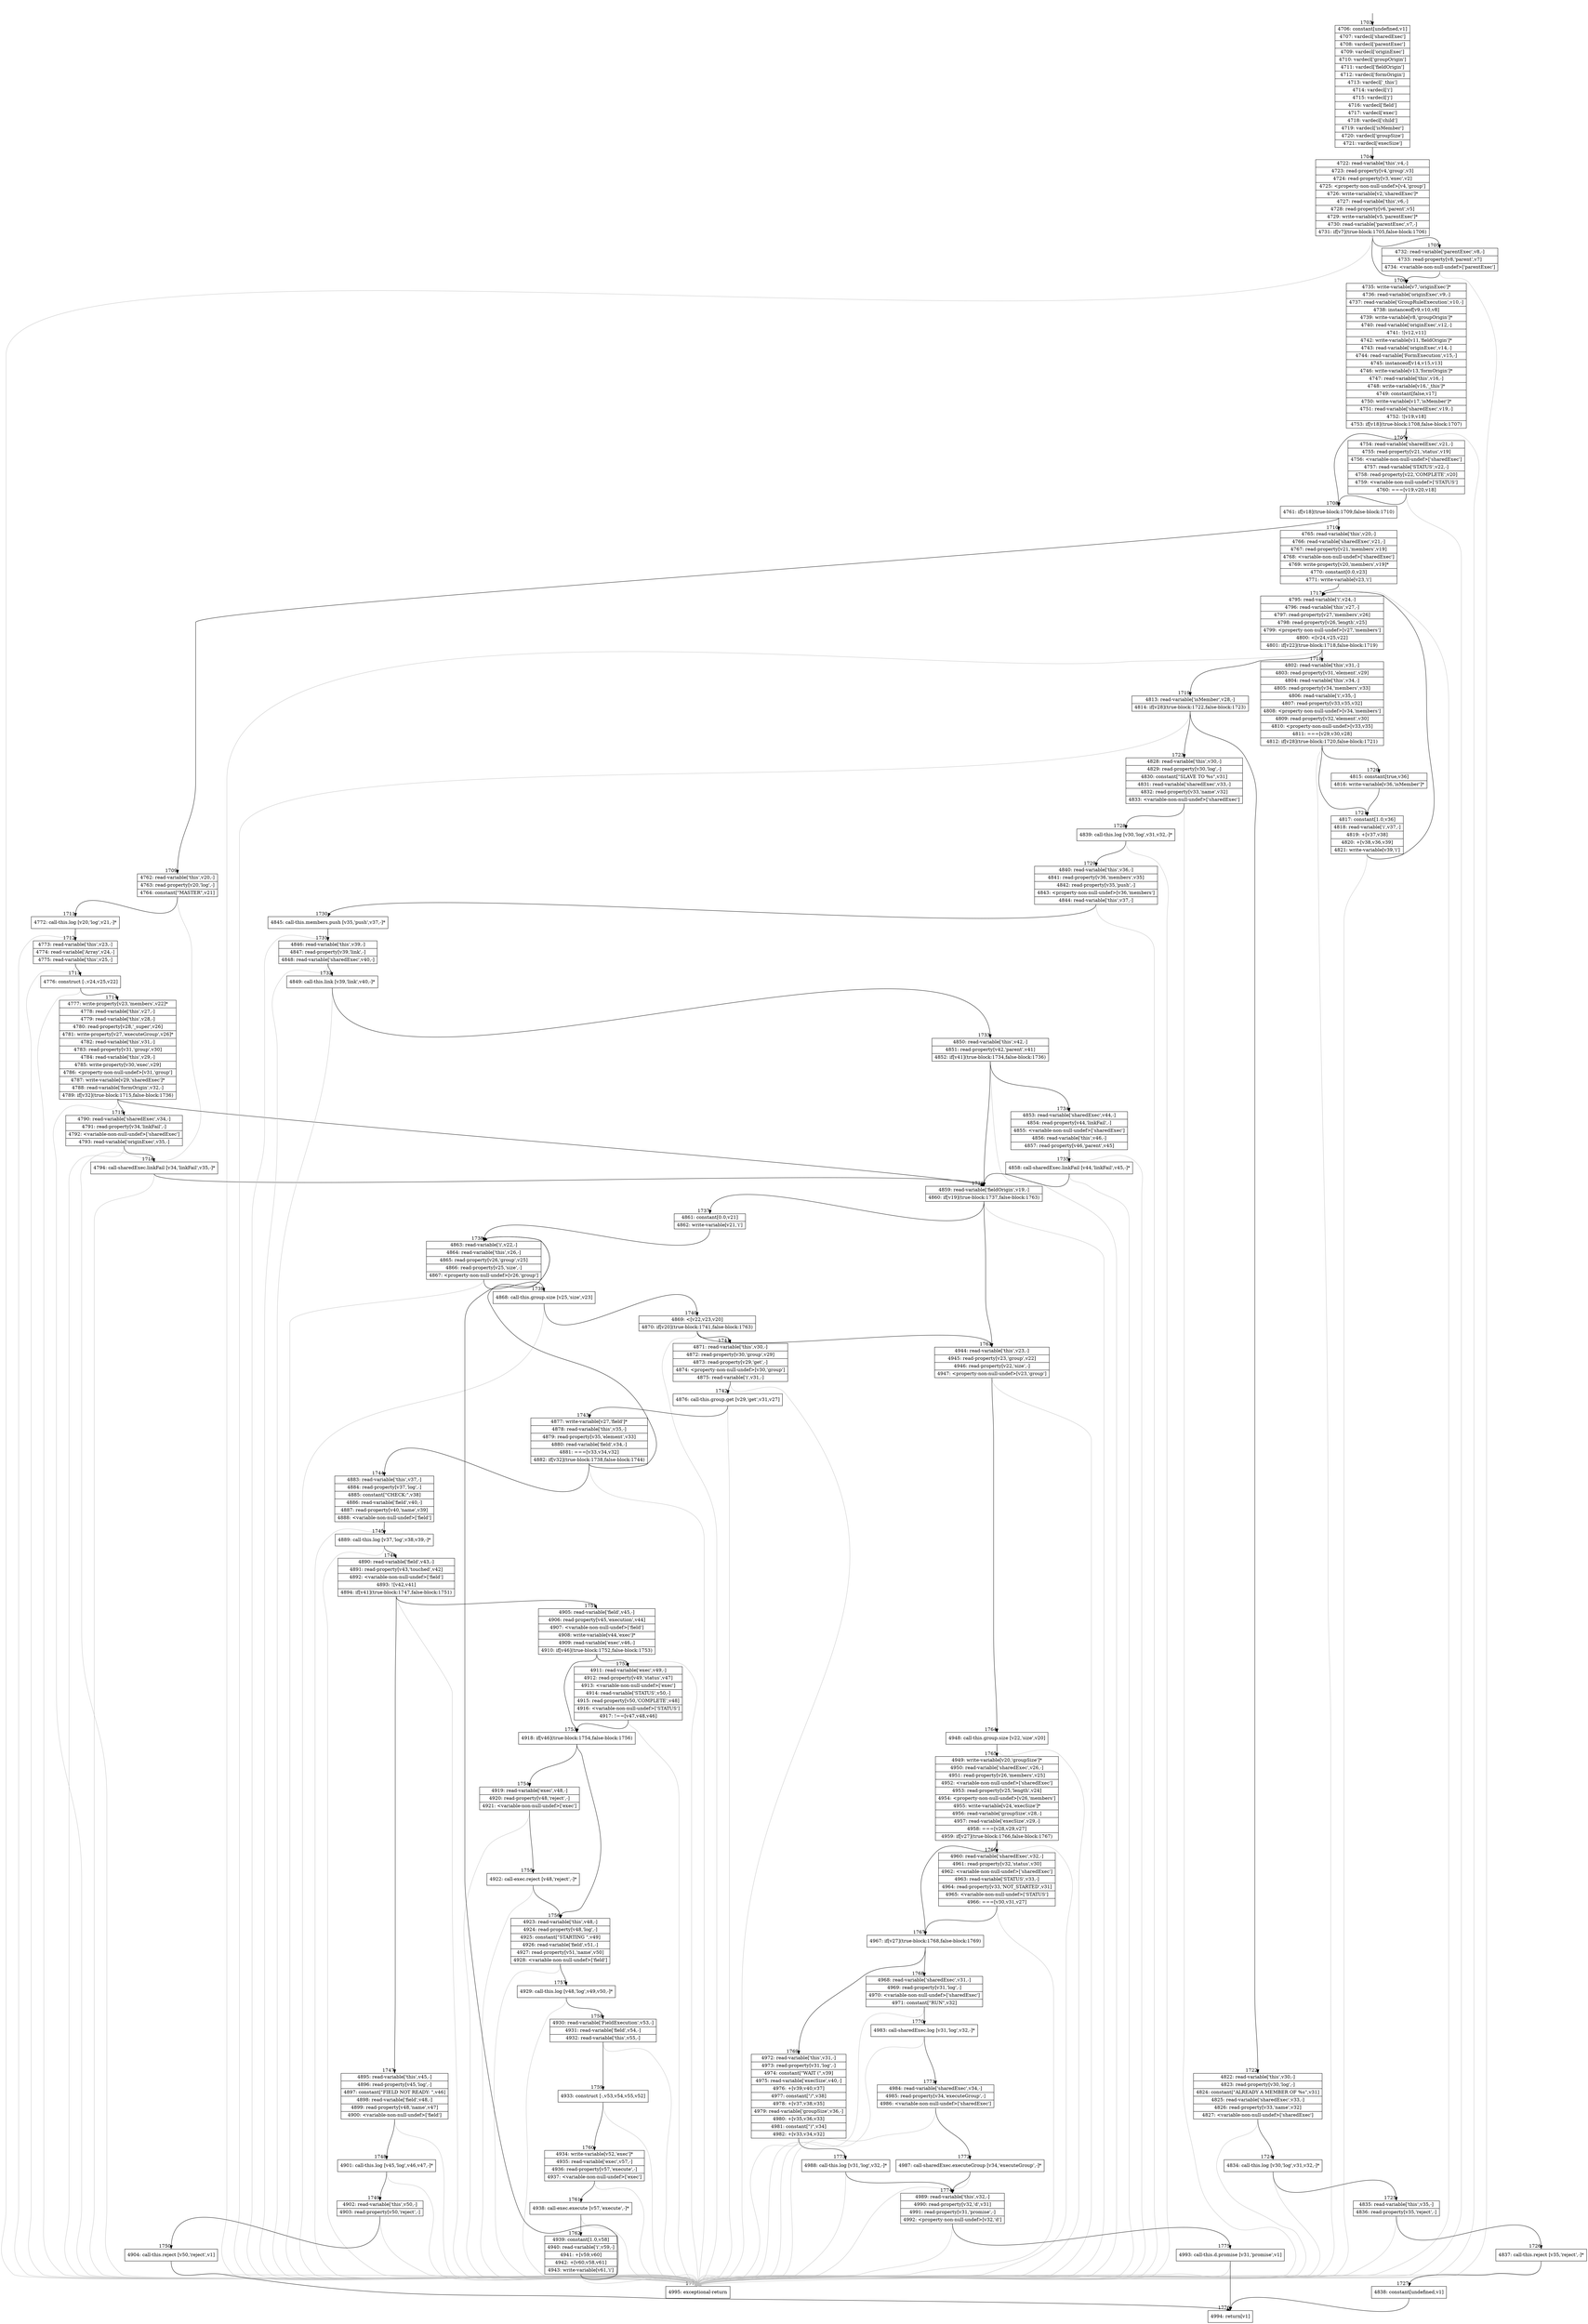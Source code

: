 digraph {
rankdir="TD"
BB_entry154[shape=none,label=""];
BB_entry154 -> BB1703 [tailport=s, headport=n, headlabel="    1703"]
BB1703 [shape=record label="{4706: constant[undefined,v1]|4707: vardecl['sharedExec']|4708: vardecl['parentExec']|4709: vardecl['originExec']|4710: vardecl['groupOrigin']|4711: vardecl['fieldOrigin']|4712: vardecl['formOrigin']|4713: vardecl['_this']|4714: vardecl['i']|4715: vardecl['j']|4716: vardecl['field']|4717: vardecl['exec']|4718: vardecl['child']|4719: vardecl['isMember']|4720: vardecl['groupSize']|4721: vardecl['execSize']}" ] 
BB1703 -> BB1704 [tailport=s, headport=n, headlabel="      1704"]
BB1704 [shape=record label="{4722: read-variable['this',v4,-]|4723: read-property[v4,'group',v3]|4724: read-property[v3,'exec',v2]|4725: \<property-non-null-undef\>[v4,'group']|4726: write-variable[v2,'sharedExec']*|4727: read-variable['this',v6,-]|4728: read-property[v6,'parent',v5]|4729: write-variable[v5,'parentExec']*|4730: read-variable['parentExec',v7,-]|4731: if[v7](true-block:1705,false-block:1706)}" ] 
BB1704 -> BB1706 [tailport=s, headport=n, headlabel="      1706"]
BB1704 -> BB1705 [tailport=s, headport=n, headlabel="      1705"]
BB1704 -> BB1777 [tailport=s, headport=n, color=gray, headlabel="      1777"]
BB1705 [shape=record label="{4732: read-variable['parentExec',v8,-]|4733: read-property[v8,'parent',v7]|4734: \<variable-non-null-undef\>['parentExec']}" ] 
BB1705 -> BB1706 [tailport=s, headport=n]
BB1705 -> BB1777 [tailport=s, headport=n, color=gray]
BB1706 [shape=record label="{4735: write-variable[v7,'originExec']*|4736: read-variable['originExec',v9,-]|4737: read-variable['GroupRuleExecution',v10,-]|4738: instanceof[v9,v10,v8]|4739: write-variable[v8,'groupOrigin']*|4740: read-variable['originExec',v12,-]|4741: ![v12,v11]|4742: write-variable[v11,'fieldOrigin']*|4743: read-variable['originExec',v14,-]|4744: read-variable['FormExecution',v15,-]|4745: instanceof[v14,v15,v13]|4746: write-variable[v13,'formOrigin']*|4747: read-variable['this',v16,-]|4748: write-variable[v16,'_this']*|4749: constant[false,v17]|4750: write-variable[v17,'isMember']*|4751: read-variable['sharedExec',v19,-]|4752: ![v19,v18]|4753: if[v18](true-block:1708,false-block:1707)}" ] 
BB1706 -> BB1708 [tailport=s, headport=n, headlabel="      1708"]
BB1706 -> BB1707 [tailport=s, headport=n, headlabel="      1707"]
BB1706 -> BB1777 [tailport=s, headport=n, color=gray]
BB1707 [shape=record label="{4754: read-variable['sharedExec',v21,-]|4755: read-property[v21,'status',v19]|4756: \<variable-non-null-undef\>['sharedExec']|4757: read-variable['STATUS',v22,-]|4758: read-property[v22,'COMPLETE',v20]|4759: \<variable-non-null-undef\>['STATUS']|4760: ===[v19,v20,v18]}" ] 
BB1707 -> BB1708 [tailport=s, headport=n]
BB1707 -> BB1777 [tailport=s, headport=n, color=gray]
BB1708 [shape=record label="{4761: if[v18](true-block:1709,false-block:1710)}" ] 
BB1708 -> BB1709 [tailport=s, headport=n, headlabel="      1709"]
BB1708 -> BB1710 [tailport=s, headport=n, headlabel="      1710"]
BB1709 [shape=record label="{4762: read-variable['this',v20,-]|4763: read-property[v20,'log',-]|4764: constant[\"MASTER\",v21]}" ] 
BB1709 -> BB1711 [tailport=s, headport=n, headlabel="      1711"]
BB1709 -> BB1777 [tailport=s, headport=n, color=gray]
BB1710 [shape=record label="{4765: read-variable['this',v20,-]|4766: read-variable['sharedExec',v21,-]|4767: read-property[v21,'members',v19]|4768: \<variable-non-null-undef\>['sharedExec']|4769: write-property[v20,'members',v19]*|4770: constant[0.0,v23]|4771: write-variable[v23,'i']}" ] 
BB1710 -> BB1717 [tailport=s, headport=n, headlabel="      1717"]
BB1710 -> BB1777 [tailport=s, headport=n, color=gray]
BB1711 [shape=record label="{4772: call-this.log [v20,'log',v21,-]*}" ] 
BB1711 -> BB1712 [tailport=s, headport=n, headlabel="      1712"]
BB1711 -> BB1777 [tailport=s, headport=n, color=gray]
BB1712 [shape=record label="{4773: read-variable['this',v23,-]|4774: read-variable['Array',v24,-]|4775: read-variable['this',v25,-]}" ] 
BB1712 -> BB1713 [tailport=s, headport=n, headlabel="      1713"]
BB1712 -> BB1777 [tailport=s, headport=n, color=gray]
BB1713 [shape=record label="{4776: construct [-,v24,v25,v22]}" ] 
BB1713 -> BB1714 [tailport=s, headport=n, headlabel="      1714"]
BB1713 -> BB1777 [tailport=s, headport=n, color=gray]
BB1714 [shape=record label="{4777: write-property[v23,'members',v22]*|4778: read-variable['this',v27,-]|4779: read-variable['this',v28,-]|4780: read-property[v28,'_super',v26]|4781: write-property[v27,'executeGroup',v26]*|4782: read-variable['this',v31,-]|4783: read-property[v31,'group',v30]|4784: read-variable['this',v29,-]|4785: write-property[v30,'exec',v29]|4786: \<property-non-null-undef\>[v31,'group']|4787: write-variable[v29,'sharedExec']*|4788: read-variable['formOrigin',v32,-]|4789: if[v32](true-block:1715,false-block:1736)}" ] 
BB1714 -> BB1715 [tailport=s, headport=n, headlabel="      1715"]
BB1714 -> BB1736 [tailport=s, headport=n, headlabel="      1736"]
BB1714 -> BB1777 [tailport=s, headport=n, color=gray]
BB1715 [shape=record label="{4790: read-variable['sharedExec',v34,-]|4791: read-property[v34,'linkFail',-]|4792: \<variable-non-null-undef\>['sharedExec']|4793: read-variable['originExec',v35,-]}" ] 
BB1715 -> BB1716 [tailport=s, headport=n, headlabel="      1716"]
BB1715 -> BB1777 [tailport=s, headport=n, color=gray]
BB1716 [shape=record label="{4794: call-sharedExec.linkFail [v34,'linkFail',v35,-]*}" ] 
BB1716 -> BB1736 [tailport=s, headport=n]
BB1716 -> BB1777 [tailport=s, headport=n, color=gray]
BB1717 [shape=record label="{4795: read-variable['i',v24,-]|4796: read-variable['this',v27,-]|4797: read-property[v27,'members',v26]|4798: read-property[v26,'length',v25]|4799: \<property-non-null-undef\>[v27,'members']|4800: \<[v24,v25,v22]|4801: if[v22](true-block:1718,false-block:1719)}" ] 
BB1717 -> BB1718 [tailport=s, headport=n, headlabel="      1718"]
BB1717 -> BB1719 [tailport=s, headport=n, headlabel="      1719"]
BB1717 -> BB1777 [tailport=s, headport=n, color=gray]
BB1718 [shape=record label="{4802: read-variable['this',v31,-]|4803: read-property[v31,'element',v29]|4804: read-variable['this',v34,-]|4805: read-property[v34,'members',v33]|4806: read-variable['i',v35,-]|4807: read-property[v33,v35,v32]|4808: \<property-non-null-undef\>[v34,'members']|4809: read-property[v32,'element',v30]|4810: \<property-non-null-undef\>[v33,v35]|4811: ===[v29,v30,v28]|4812: if[v28](true-block:1720,false-block:1721)}" ] 
BB1718 -> BB1720 [tailport=s, headport=n, headlabel="      1720"]
BB1718 -> BB1721 [tailport=s, headport=n, headlabel="      1721"]
BB1718 -> BB1777 [tailport=s, headport=n, color=gray]
BB1719 [shape=record label="{4813: read-variable['isMember',v28,-]|4814: if[v28](true-block:1722,false-block:1723)}" ] 
BB1719 -> BB1722 [tailport=s, headport=n, headlabel="      1722"]
BB1719 -> BB1723 [tailport=s, headport=n, headlabel="      1723"]
BB1719 -> BB1777 [tailport=s, headport=n, color=gray]
BB1720 [shape=record label="{4815: constant[true,v36]|4816: write-variable[v36,'isMember']*}" ] 
BB1720 -> BB1721 [tailport=s, headport=n]
BB1721 [shape=record label="{4817: constant[1.0,v36]|4818: read-variable['i',v37,-]|4819: +[v37,v38]|4820: +[v38,v36,v39]|4821: write-variable[v39,'i']}" ] 
BB1721 -> BB1717 [tailport=s, headport=n]
BB1721 -> BB1777 [tailport=s, headport=n, color=gray]
BB1722 [shape=record label="{4822: read-variable['this',v30,-]|4823: read-property[v30,'log',-]|4824: constant[\"ALREADY A MEMBER OF %s\",v31]|4825: read-variable['sharedExec',v33,-]|4826: read-property[v33,'name',v32]|4827: \<variable-non-null-undef\>['sharedExec']}" ] 
BB1722 -> BB1724 [tailport=s, headport=n, headlabel="      1724"]
BB1722 -> BB1777 [tailport=s, headport=n, color=gray]
BB1723 [shape=record label="{4828: read-variable['this',v30,-]|4829: read-property[v30,'log',-]|4830: constant[\"SLAVE TO %s\",v31]|4831: read-variable['sharedExec',v33,-]|4832: read-property[v33,'name',v32]|4833: \<variable-non-null-undef\>['sharedExec']}" ] 
BB1723 -> BB1728 [tailport=s, headport=n, headlabel="      1728"]
BB1723 -> BB1777 [tailport=s, headport=n, color=gray]
BB1724 [shape=record label="{4834: call-this.log [v30,'log',v31,v32,-]*}" ] 
BB1724 -> BB1725 [tailport=s, headport=n, headlabel="      1725"]
BB1724 -> BB1777 [tailport=s, headport=n, color=gray]
BB1725 [shape=record label="{4835: read-variable['this',v35,-]|4836: read-property[v35,'reject',-]}" ] 
BB1725 -> BB1726 [tailport=s, headport=n, headlabel="      1726"]
BB1725 -> BB1777 [tailport=s, headport=n, color=gray]
BB1726 [shape=record label="{4837: call-this.reject [v35,'reject',-]*}" ] 
BB1726 -> BB1727 [tailport=s, headport=n, headlabel="      1727"]
BB1726 -> BB1777 [tailport=s, headport=n, color=gray]
BB1727 [shape=record label="{4838: constant[undefined,v1]}" ] 
BB1727 -> BB1776 [tailport=s, headport=n, headlabel="      1776"]
BB1728 [shape=record label="{4839: call-this.log [v30,'log',v31,v32,-]*}" ] 
BB1728 -> BB1729 [tailport=s, headport=n, headlabel="      1729"]
BB1728 -> BB1777 [tailport=s, headport=n, color=gray]
BB1729 [shape=record label="{4840: read-variable['this',v36,-]|4841: read-property[v36,'members',v35]|4842: read-property[v35,'push',-]|4843: \<property-non-null-undef\>[v36,'members']|4844: read-variable['this',v37,-]}" ] 
BB1729 -> BB1730 [tailport=s, headport=n, headlabel="      1730"]
BB1729 -> BB1777 [tailport=s, headport=n, color=gray]
BB1730 [shape=record label="{4845: call-this.members.push [v35,'push',v37,-]*}" ] 
BB1730 -> BB1731 [tailport=s, headport=n, headlabel="      1731"]
BB1730 -> BB1777 [tailport=s, headport=n, color=gray]
BB1731 [shape=record label="{4846: read-variable['this',v39,-]|4847: read-property[v39,'link',-]|4848: read-variable['sharedExec',v40,-]}" ] 
BB1731 -> BB1732 [tailport=s, headport=n, headlabel="      1732"]
BB1731 -> BB1777 [tailport=s, headport=n, color=gray]
BB1732 [shape=record label="{4849: call-this.link [v39,'link',v40,-]*}" ] 
BB1732 -> BB1733 [tailport=s, headport=n, headlabel="      1733"]
BB1732 -> BB1777 [tailport=s, headport=n, color=gray]
BB1733 [shape=record label="{4850: read-variable['this',v42,-]|4851: read-property[v42,'parent',v41]|4852: if[v41](true-block:1734,false-block:1736)}" ] 
BB1733 -> BB1734 [tailport=s, headport=n, headlabel="      1734"]
BB1733 -> BB1736 [tailport=s, headport=n]
BB1733 -> BB1777 [tailport=s, headport=n, color=gray]
BB1734 [shape=record label="{4853: read-variable['sharedExec',v44,-]|4854: read-property[v44,'linkFail',-]|4855: \<variable-non-null-undef\>['sharedExec']|4856: read-variable['this',v46,-]|4857: read-property[v46,'parent',v45]}" ] 
BB1734 -> BB1735 [tailport=s, headport=n, headlabel="      1735"]
BB1734 -> BB1777 [tailport=s, headport=n, color=gray]
BB1735 [shape=record label="{4858: call-sharedExec.linkFail [v44,'linkFail',v45,-]*}" ] 
BB1735 -> BB1736 [tailport=s, headport=n]
BB1735 -> BB1777 [tailport=s, headport=n, color=gray]
BB1736 [shape=record label="{4859: read-variable['fieldOrigin',v19,-]|4860: if[v19](true-block:1737,false-block:1763)}" ] 
BB1736 -> BB1737 [tailport=s, headport=n, headlabel="      1737"]
BB1736 -> BB1763 [tailport=s, headport=n, headlabel="      1763"]
BB1736 -> BB1777 [tailport=s, headport=n, color=gray]
BB1737 [shape=record label="{4861: constant[0.0,v21]|4862: write-variable[v21,'i']}" ] 
BB1737 -> BB1738 [tailport=s, headport=n, headlabel="      1738"]
BB1738 [shape=record label="{4863: read-variable['i',v22,-]|4864: read-variable['this',v26,-]|4865: read-property[v26,'group',v25]|4866: read-property[v25,'size',-]|4867: \<property-non-null-undef\>[v26,'group']}" ] 
BB1738 -> BB1739 [tailport=s, headport=n, headlabel="      1739"]
BB1738 -> BB1777 [tailport=s, headport=n, color=gray]
BB1739 [shape=record label="{4868: call-this.group.size [v25,'size',v23]}" ] 
BB1739 -> BB1740 [tailport=s, headport=n, headlabel="      1740"]
BB1739 -> BB1777 [tailport=s, headport=n, color=gray]
BB1740 [shape=record label="{4869: \<[v22,v23,v20]|4870: if[v20](true-block:1741,false-block:1763)}" ] 
BB1740 -> BB1741 [tailport=s, headport=n, headlabel="      1741"]
BB1740 -> BB1763 [tailport=s, headport=n]
BB1740 -> BB1777 [tailport=s, headport=n, color=gray]
BB1741 [shape=record label="{4871: read-variable['this',v30,-]|4872: read-property[v30,'group',v29]|4873: read-property[v29,'get',-]|4874: \<property-non-null-undef\>[v30,'group']|4875: read-variable['i',v31,-]}" ] 
BB1741 -> BB1742 [tailport=s, headport=n, headlabel="      1742"]
BB1741 -> BB1777 [tailport=s, headport=n, color=gray]
BB1742 [shape=record label="{4876: call-this.group.get [v29,'get',v31,v27]}" ] 
BB1742 -> BB1743 [tailport=s, headport=n, headlabel="      1743"]
BB1742 -> BB1777 [tailport=s, headport=n, color=gray]
BB1743 [shape=record label="{4877: write-variable[v27,'field']*|4878: read-variable['this',v35,-]|4879: read-property[v35,'element',v33]|4880: read-variable['field',v34,-]|4881: ===[v33,v34,v32]|4882: if[v32](true-block:1738,false-block:1744)}" ] 
BB1743 -> BB1738 [tailport=s, headport=n]
BB1743 -> BB1744 [tailport=s, headport=n, headlabel="      1744"]
BB1743 -> BB1777 [tailport=s, headport=n, color=gray]
BB1744 [shape=record label="{4883: read-variable['this',v37,-]|4884: read-property[v37,'log',-]|4885: constant[\"CHECK:\",v38]|4886: read-variable['field',v40,-]|4887: read-property[v40,'name',v39]|4888: \<variable-non-null-undef\>['field']}" ] 
BB1744 -> BB1745 [tailport=s, headport=n, headlabel="      1745"]
BB1744 -> BB1777 [tailport=s, headport=n, color=gray]
BB1745 [shape=record label="{4889: call-this.log [v37,'log',v38,v39,-]*}" ] 
BB1745 -> BB1746 [tailport=s, headport=n, headlabel="      1746"]
BB1745 -> BB1777 [tailport=s, headport=n, color=gray]
BB1746 [shape=record label="{4890: read-variable['field',v43,-]|4891: read-property[v43,'touched',v42]|4892: \<variable-non-null-undef\>['field']|4893: ![v42,v41]|4894: if[v41](true-block:1747,false-block:1751)}" ] 
BB1746 -> BB1747 [tailport=s, headport=n, headlabel="      1747"]
BB1746 -> BB1751 [tailport=s, headport=n, headlabel="      1751"]
BB1746 -> BB1777 [tailport=s, headport=n, color=gray]
BB1747 [shape=record label="{4895: read-variable['this',v45,-]|4896: read-property[v45,'log',-]|4897: constant[\"FIELD NOT READY: \",v46]|4898: read-variable['field',v48,-]|4899: read-property[v48,'name',v47]|4900: \<variable-non-null-undef\>['field']}" ] 
BB1747 -> BB1748 [tailport=s, headport=n, headlabel="      1748"]
BB1747 -> BB1777 [tailport=s, headport=n, color=gray]
BB1748 [shape=record label="{4901: call-this.log [v45,'log',v46,v47,-]*}" ] 
BB1748 -> BB1749 [tailport=s, headport=n, headlabel="      1749"]
BB1748 -> BB1777 [tailport=s, headport=n, color=gray]
BB1749 [shape=record label="{4902: read-variable['this',v50,-]|4903: read-property[v50,'reject',-]}" ] 
BB1749 -> BB1750 [tailport=s, headport=n, headlabel="      1750"]
BB1749 -> BB1777 [tailport=s, headport=n, color=gray]
BB1750 [shape=record label="{4904: call-this.reject [v50,'reject',v1]}" ] 
BB1750 -> BB1776 [tailport=s, headport=n]
BB1750 -> BB1777 [tailport=s, headport=n, color=gray]
BB1751 [shape=record label="{4905: read-variable['field',v45,-]|4906: read-property[v45,'execution',v44]|4907: \<variable-non-null-undef\>['field']|4908: write-variable[v44,'exec']*|4909: read-variable['exec',v46,-]|4910: if[v46](true-block:1752,false-block:1753)}" ] 
BB1751 -> BB1753 [tailport=s, headport=n, headlabel="      1753"]
BB1751 -> BB1752 [tailport=s, headport=n, headlabel="      1752"]
BB1751 -> BB1777 [tailport=s, headport=n, color=gray]
BB1752 [shape=record label="{4911: read-variable['exec',v49,-]|4912: read-property[v49,'status',v47]|4913: \<variable-non-null-undef\>['exec']|4914: read-variable['STATUS',v50,-]|4915: read-property[v50,'COMPLETE',v48]|4916: \<variable-non-null-undef\>['STATUS']|4917: !==[v47,v48,v46]}" ] 
BB1752 -> BB1753 [tailport=s, headport=n]
BB1752 -> BB1777 [tailport=s, headport=n, color=gray]
BB1753 [shape=record label="{4918: if[v46](true-block:1754,false-block:1756)}" ] 
BB1753 -> BB1754 [tailport=s, headport=n, headlabel="      1754"]
BB1753 -> BB1756 [tailport=s, headport=n, headlabel="      1756"]
BB1754 [shape=record label="{4919: read-variable['exec',v48,-]|4920: read-property[v48,'reject',-]|4921: \<variable-non-null-undef\>['exec']}" ] 
BB1754 -> BB1755 [tailport=s, headport=n, headlabel="      1755"]
BB1754 -> BB1777 [tailport=s, headport=n, color=gray]
BB1755 [shape=record label="{4922: call-exec.reject [v48,'reject',-]*}" ] 
BB1755 -> BB1756 [tailport=s, headport=n]
BB1755 -> BB1777 [tailport=s, headport=n, color=gray]
BB1756 [shape=record label="{4923: read-variable['this',v48,-]|4924: read-property[v48,'log',-]|4925: constant[\"STARTING \",v49]|4926: read-variable['field',v51,-]|4927: read-property[v51,'name',v50]|4928: \<variable-non-null-undef\>['field']}" ] 
BB1756 -> BB1757 [tailport=s, headport=n, headlabel="      1757"]
BB1756 -> BB1777 [tailport=s, headport=n, color=gray]
BB1757 [shape=record label="{4929: call-this.log [v48,'log',v49,v50,-]*}" ] 
BB1757 -> BB1758 [tailport=s, headport=n, headlabel="      1758"]
BB1757 -> BB1777 [tailport=s, headport=n, color=gray]
BB1758 [shape=record label="{4930: read-variable['FieldExecution',v53,-]|4931: read-variable['field',v54,-]|4932: read-variable['this',v55,-]}" ] 
BB1758 -> BB1759 [tailport=s, headport=n, headlabel="      1759"]
BB1758 -> BB1777 [tailport=s, headport=n, color=gray]
BB1759 [shape=record label="{4933: construct [-,v53,v54,v55,v52]}" ] 
BB1759 -> BB1760 [tailport=s, headport=n, headlabel="      1760"]
BB1759 -> BB1777 [tailport=s, headport=n, color=gray]
BB1760 [shape=record label="{4934: write-variable[v52,'exec']*|4935: read-variable['exec',v57,-]|4936: read-property[v57,'execute',-]|4937: \<variable-non-null-undef\>['exec']}" ] 
BB1760 -> BB1761 [tailport=s, headport=n, headlabel="      1761"]
BB1760 -> BB1777 [tailport=s, headport=n, color=gray]
BB1761 [shape=record label="{4938: call-exec.execute [v57,'execute',-]*}" ] 
BB1761 -> BB1762 [tailport=s, headport=n, headlabel="      1762"]
BB1761 -> BB1777 [tailport=s, headport=n, color=gray]
BB1762 [shape=record label="{4939: constant[1.0,v58]|4940: read-variable['i',v59,-]|4941: +[v59,v60]|4942: +[v60,v58,v61]|4943: write-variable[v61,'i']}" ] 
BB1762 -> BB1738 [tailport=s, headport=n]
BB1762 -> BB1777 [tailport=s, headport=n, color=gray]
BB1763 [shape=record label="{4944: read-variable['this',v23,-]|4945: read-property[v23,'group',v22]|4946: read-property[v22,'size',-]|4947: \<property-non-null-undef\>[v23,'group']}" ] 
BB1763 -> BB1764 [tailport=s, headport=n, headlabel="      1764"]
BB1763 -> BB1777 [tailport=s, headport=n, color=gray]
BB1764 [shape=record label="{4948: call-this.group.size [v22,'size',v20]}" ] 
BB1764 -> BB1765 [tailport=s, headport=n, headlabel="      1765"]
BB1764 -> BB1777 [tailport=s, headport=n, color=gray]
BB1765 [shape=record label="{4949: write-variable[v20,'groupSize']*|4950: read-variable['sharedExec',v26,-]|4951: read-property[v26,'members',v25]|4952: \<variable-non-null-undef\>['sharedExec']|4953: read-property[v25,'length',v24]|4954: \<property-non-null-undef\>[v26,'members']|4955: write-variable[v24,'execSize']*|4956: read-variable['groupSize',v28,-]|4957: read-variable['execSize',v29,-]|4958: ===[v28,v29,v27]|4959: if[v27](true-block:1766,false-block:1767)}" ] 
BB1765 -> BB1767 [tailport=s, headport=n, headlabel="      1767"]
BB1765 -> BB1766 [tailport=s, headport=n, headlabel="      1766"]
BB1765 -> BB1777 [tailport=s, headport=n, color=gray]
BB1766 [shape=record label="{4960: read-variable['sharedExec',v32,-]|4961: read-property[v32,'status',v30]|4962: \<variable-non-null-undef\>['sharedExec']|4963: read-variable['STATUS',v33,-]|4964: read-property[v33,'NOT_STARTED',v31]|4965: \<variable-non-null-undef\>['STATUS']|4966: ===[v30,v31,v27]}" ] 
BB1766 -> BB1767 [tailport=s, headport=n]
BB1766 -> BB1777 [tailport=s, headport=n, color=gray]
BB1767 [shape=record label="{4967: if[v27](true-block:1768,false-block:1769)}" ] 
BB1767 -> BB1768 [tailport=s, headport=n, headlabel="      1768"]
BB1767 -> BB1769 [tailport=s, headport=n, headlabel="      1769"]
BB1768 [shape=record label="{4968: read-variable['sharedExec',v31,-]|4969: read-property[v31,'log',-]|4970: \<variable-non-null-undef\>['sharedExec']|4971: constant[\"RUN\",v32]}" ] 
BB1768 -> BB1770 [tailport=s, headport=n, headlabel="      1770"]
BB1768 -> BB1777 [tailport=s, headport=n, color=gray]
BB1769 [shape=record label="{4972: read-variable['this',v31,-]|4973: read-property[v31,'log',-]|4974: constant[\"WAIT (\",v39]|4975: read-variable['execSize',v40,-]|4976: +[v39,v40,v37]|4977: constant[\"/\",v38]|4978: +[v37,v38,v35]|4979: read-variable['groupSize',v36,-]|4980: +[v35,v36,v33]|4981: constant[\")\",v34]|4982: +[v33,v34,v32]}" ] 
BB1769 -> BB1773 [tailport=s, headport=n, headlabel="      1773"]
BB1769 -> BB1777 [tailport=s, headport=n, color=gray]
BB1770 [shape=record label="{4983: call-sharedExec.log [v31,'log',v32,-]*}" ] 
BB1770 -> BB1771 [tailport=s, headport=n, headlabel="      1771"]
BB1770 -> BB1777 [tailport=s, headport=n, color=gray]
BB1771 [shape=record label="{4984: read-variable['sharedExec',v34,-]|4985: read-property[v34,'executeGroup',-]|4986: \<variable-non-null-undef\>['sharedExec']}" ] 
BB1771 -> BB1772 [tailport=s, headport=n, headlabel="      1772"]
BB1771 -> BB1777 [tailport=s, headport=n, color=gray]
BB1772 [shape=record label="{4987: call-sharedExec.executeGroup [v34,'executeGroup',-]*}" ] 
BB1772 -> BB1774 [tailport=s, headport=n, headlabel="      1774"]
BB1772 -> BB1777 [tailport=s, headport=n, color=gray]
BB1773 [shape=record label="{4988: call-this.log [v31,'log',v32,-]*}" ] 
BB1773 -> BB1774 [tailport=s, headport=n]
BB1773 -> BB1777 [tailport=s, headport=n, color=gray]
BB1774 [shape=record label="{4989: read-variable['this',v32,-]|4990: read-property[v32,'d',v31]|4991: read-property[v31,'promise',-]|4992: \<property-non-null-undef\>[v32,'d']}" ] 
BB1774 -> BB1775 [tailport=s, headport=n, headlabel="      1775"]
BB1774 -> BB1777 [tailport=s, headport=n, color=gray]
BB1775 [shape=record label="{4993: call-this.d.promise [v31,'promise',v1]}" ] 
BB1775 -> BB1776 [tailport=s, headport=n]
BB1775 -> BB1777 [tailport=s, headport=n, color=gray]
BB1776 [shape=record label="{4994: return[v1]}" ] 
BB1777 [shape=record label="{4995: exceptional-return}" ] 
//#$~ 1653
}
